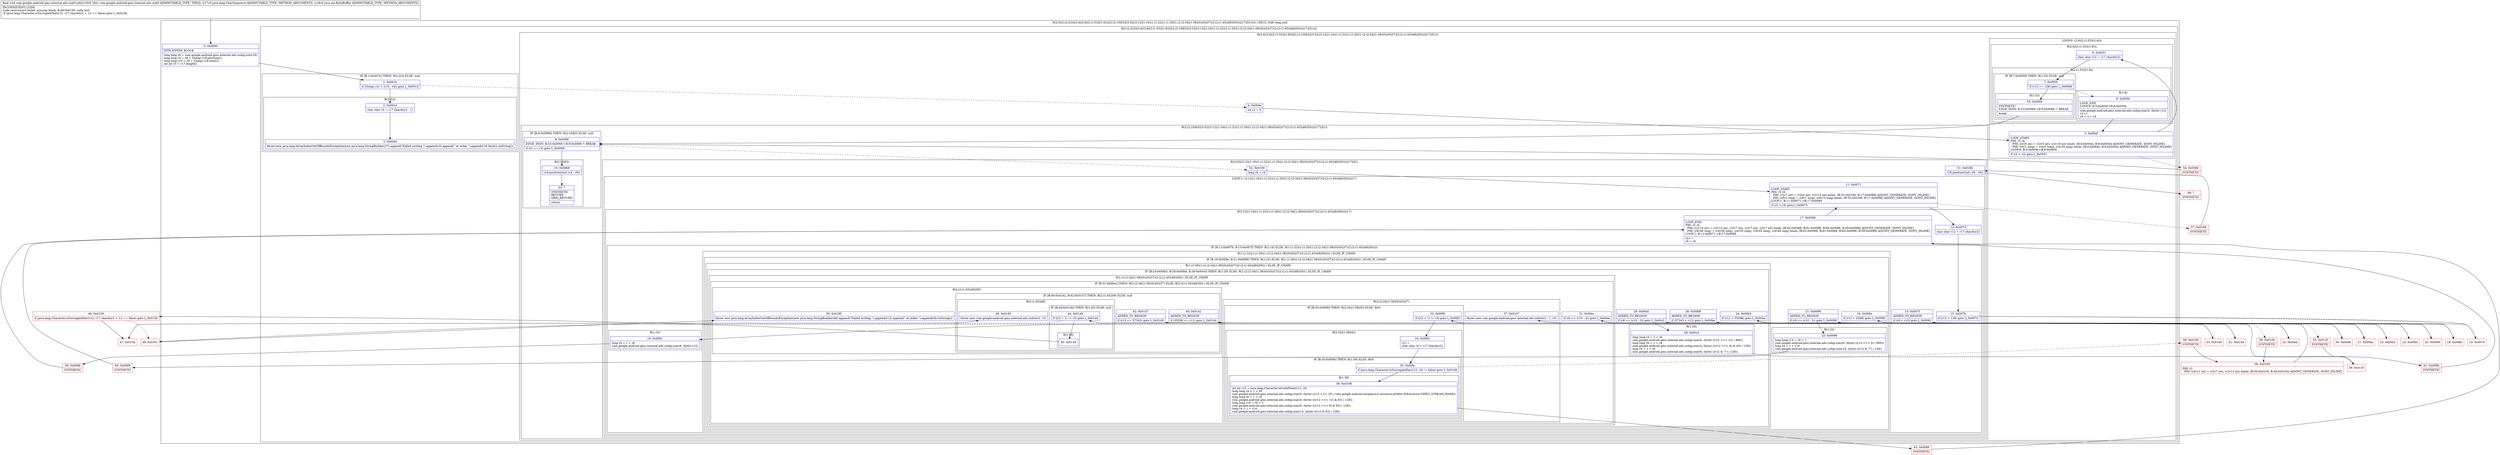digraph "CFG forcom.google.android.gms.internal.ads.zzdrf.zzb(Ljava\/lang\/CharSequence;Ljava\/nio\/ByteBuffer;)V" {
subgraph cluster_Region_976064562 {
label = "R(2:0|(2:(2:2|3)|(3:4|(2:6|(2:(1:53)|(1:8)))|(2:(2:10|63)|(3:52|(3:12|(1:16)(1:(1:22)(1:(1:29)(1:(2:(2:34|(1:38)(0))(0)|37)(2:(2:(1:45)|48)|50))))|17)|51))))) | DECL_VAR: long null\l";
node [shape=record,color=blue];
Node_0 [shape=record,label="{0\:\ 0x0000|MTH_ENTER_BLOCK\l|long long r8 = com.google.android.gms.internal.ads.zzdqy.zzn(r18)\llong long r4 = r8 + ((long) r18.position())\llong long r10 = r8 + ((long) r18.limit())\lint int r3 = r17.length()\l}"];
subgraph cluster_Region_659951888 {
label = "R(2:(2:2|3)|(3:4|(2:6|(2:(1:53)|(1:8)))|(2:(2:10|63)|(3:52|(3:12|(1:16)(1:(1:22)(1:(1:29)(1:(2:(2:34|(1:38)(0))(0)|37)(2:(2:(1:45)|48)|50))))|17)|51))))";
node [shape=record,color=blue];
subgraph cluster_IfRegion_885963361 {
label = "IF [B:1:0x001b] THEN: R(2:2|3) ELSE: null";
node [shape=record,color=blue];
Node_1 [shape=record,label="{1\:\ 0x001b|if (((long) r3) \> (r10 \- r4)) goto L_0x001d\l}"];
subgraph cluster_Region_658984807 {
label = "R(2:2|3)";
node [shape=record,color=blue];
Node_2 [shape=record,label="{2\:\ 0x001d|char char r3 = r17.charAt(r3 \- 1)\l}"];
Node_3 [shape=record,label="{3\:\ 0x004d|throw new java.lang.ArrayIndexOutOfBoundsException(new java.lang.StringBuilder(37).append(\"Failed writing \").append(r3).append(\" at index \").append(r18.limit()).toString())\l}"];
}
}
subgraph cluster_Region_519638004 {
label = "R(3:4|(2:6|(2:(1:53)|(1:8)))|(2:(2:10|63)|(3:52|(3:12|(1:16)(1:(1:22)(1:(1:29)(1:(2:(2:34|(1:38)(0))(0)|37)(2:(2:(1:45)|48)|50))))|17)|51)))";
node [shape=record,color=blue];
Node_4 [shape=record,label="{4\:\ 0x004e|int r2 = 0\l}"];
subgraph cluster_LoopRegion_2011729040 {
label = "LOOP:0: (2:6|(2:(1:53)|(1:8)))";
node [shape=record,color=blue];
Node_5 [shape=record,label="{5\:\ 0x004f|LOOP_START\lPHI: r2 r4 \l  PHI: (r2v6 int) = (r2v5 int), (r2v18 int) binds: [B:4:0x004e, B:8:0x005b] A[DONT_GENERATE, DONT_INLINE]\l  PHI: (r4v1 long) = (r4v0 long), (r4v50 long) binds: [B:4:0x004e, B:8:0x005b] A[DONT_GENERATE, DONT_INLINE]\lLOOP:0: B:5:0x004f\-\>B:8:0x005b\l|if (r2 \< r3) goto L_0x0051\l}"];
subgraph cluster_Region_1840072849 {
label = "R(2:6|(2:(1:53)|(1:8)))";
node [shape=record,color=blue];
Node_6 [shape=record,label="{6\:\ 0x0051|char char r12 = r17.charAt(r2)\l}"];
subgraph cluster_Region_5790233 {
label = "R(2:(1:53)|(1:8))";
node [shape=record,color=blue];
subgraph cluster_IfRegion_1938804215 {
label = "IF [B:7:0x0059] THEN: R(1:53) ELSE: null";
node [shape=record,color=blue];
Node_7 [shape=record,label="{7\:\ 0x0059|if (r12 \>= 128) goto L_0x0066\l}"];
subgraph cluster_Region_1596958090 {
label = "R(1:53)";
node [shape=record,color=blue];
Node_53 [shape=record,label="{53\:\ 0x0066|SYNTHETIC\lEDGE_INSN: B:53:0x0066\-\>B:9:0x0066 ?: BREAK  \l|break\l}"];
}
}
subgraph cluster_Region_1655970309 {
label = "R(1:8)";
node [shape=record,color=blue];
Node_8 [shape=record,label="{8\:\ 0x005b|LOOP_END\lLOOP:0: B:5:0x004f\-\>B:8:0x005b\l|com.google.android.gms.internal.ads.zzdqy.zza(r4, (byte) r12)\lr2++\lr4 = 1 + r4\l}"];
}
}
}
}
subgraph cluster_Region_1813318903 {
label = "R(2:(2:10|63)|(3:52|(3:12|(1:16)(1:(1:22)(1:(1:29)(1:(2:(2:34|(1:38)(0))(0)|37)(2:(2:(1:45)|48)|50))))|17)|51))";
node [shape=record,color=blue];
subgraph cluster_IfRegion_1459909704 {
label = "IF [B:9:0x0066] THEN: R(2:10|63) ELSE: null";
node [shape=record,color=blue];
Node_9 [shape=record,label="{9\:\ 0x0066|EDGE_INSN: B:53:0x0066\-\>B:9:0x0066 ?: BREAK  \l|if (r2 == r3) goto L_0x0068\l}"];
subgraph cluster_Region_1900054127 {
label = "R(2:10|63)";
node [shape=record,color=blue];
Node_10 [shape=record,label="{10\:\ 0x0068|r18.position((int) (r4 \- r8))\l}"];
Node_63 [shape=record,label="{63\:\ ?|SYNTHETIC\lRETURN\lORIG_RETURN\l|return\l}"];
}
}
subgraph cluster_Region_2042855965 {
label = "R(3:52|(3:12|(1:16)(1:(1:22)(1:(1:29)(1:(2:(2:34|(1:38)(0))(0)|37)(2:(2:(1:45)|48)|50))))|17)|51)";
node [shape=record,color=blue];
Node_52 [shape=record,label="{52\:\ 0x0190|long r6 = r4\l}"];
subgraph cluster_LoopRegion_1393082214 {
label = "LOOP:1: (3:12|(1:16)(1:(1:22)(1:(1:29)(1:(2:(2:34|(1:38)(0))(0)|37)(2:(2:(1:45)|48)|50))))|17)";
node [shape=record,color=blue];
Node_11 [shape=record,label="{11\:\ 0x0071|LOOP_START\lPHI: r2 r6 \l  PHI: (r2v7 int) = (r2v6 int), (r2v15 int) binds: [B:52:0x0190, B:17:0x0088] A[DONT_GENERATE, DONT_INLINE]\l  PHI: (r6v2 long) = (r6v1 long), (r6v13 long) binds: [B:52:0x0190, B:17:0x0088] A[DONT_GENERATE, DONT_INLINE]\lLOOP:1: B:11:0x0071\-\>B:17:0x0088\l|if (r2 \< r3) goto L_0x0073\l}"];
subgraph cluster_Region_2124759835 {
label = "R(3:12|(1:16)(1:(1:22)(1:(1:29)(1:(2:(2:34|(1:38)(0))(0)|37)(2:(2:(1:45)|48)|50))))|17)";
node [shape=record,color=blue];
Node_12 [shape=record,label="{12\:\ 0x0073|char char r12 = r17.charAt(r2)\l}"];
subgraph cluster_IfRegion_1095246185 {
label = "IF [B:13:0x007b, B:15:0x007f] THEN: R(1:16) ELSE: R(1:(1:22)(1:(1:29)(1:(2:(2:34|(1:38)(0))(0)|37)(2:(2:(1:45)|48)|50))))";
node [shape=record,color=blue];
Node_13 [shape=record,label="{13\:\ 0x007b|if (r12 \< 128) goto L_0x007d\l}"];
Node_15 [shape=record,label="{15\:\ 0x007f|ADDED_TO_REGION\l|if (r6 \< r10) goto L_0x0081\l}"];
subgraph cluster_Region_1004361851 {
label = "R(1:16)";
node [shape=record,color=blue];
Node_16 [shape=record,label="{16\:\ 0x0081|long r4 = 1 + r6\lcom.google.android.gms.internal.ads.zzdqy.zza(r6, (byte) r12)\l}"];
}
subgraph cluster_Region_2078035700 {
label = "R(1:(1:22)(1:(1:29)(1:(2:(2:34|(1:38)(0))(0)|37)(2:(2:(1:45)|48)|50)))) | ELSE_IF_CHAIN\l";
node [shape=record,color=blue];
subgraph cluster_IfRegion_612274231 {
label = "IF [B:19:0x008e, B:21:0x0096] THEN: R(1:22) ELSE: R(1:(1:29)(1:(2:(2:34|(1:38)(0))(0)|37)(2:(2:(1:45)|48)|50))) | ELSE_IF_CHAIN\l";
node [shape=record,color=blue];
Node_19 [shape=record,label="{19\:\ 0x008e|if (r12 \< 2048) goto L_0x0090\l}"];
Node_21 [shape=record,label="{21\:\ 0x0096|ADDED_TO_REGION\l|if (r6 \<= (r10 \- 2)) goto L_0x0098\l}"];
subgraph cluster_Region_852555969 {
label = "R(1:22)";
node [shape=record,color=blue];
Node_22 [shape=record,label="{22\:\ 0x0098|long long r14 = r6 + 1\lcom.google.android.gms.internal.ads.zzdqy.zza(r6, (byte) ((r12 \>\>\> 6) \| 960))\llong r4 = 1 + r14\lcom.google.android.gms.internal.ads.zzdqy.zza(r14, (byte) ((r12 & '?') \| 128))\l}"];
}
subgraph cluster_Region_957766404 {
label = "R(1:(1:29)(1:(2:(2:34|(1:38)(0))(0)|37)(2:(2:(1:45)|48)|50))) | ELSE_IF_CHAIN\l";
node [shape=record,color=blue];
subgraph cluster_IfRegion_1725485711 {
label = "IF [B:24:0x00b3, B:26:0x00b8, B:28:0x00c0] THEN: R(1:29) ELSE: R(1:(2:(2:34|(1:38)(0))(0)|37)(2:(2:(1:45)|48)|50)) | ELSE_IF_CHAIN\l";
node [shape=record,color=blue];
Node_24 [shape=record,label="{24\:\ 0x00b3|if (r12 \< 55296) goto L_0x00ba\l}"];
Node_26 [shape=record,label="{26\:\ 0x00b8|ADDED_TO_REGION\l|if (57343 \< r12) goto L_0x00ba\l}"];
Node_28 [shape=record,label="{28\:\ 0x00c0|ADDED_TO_REGION\l|if (r6 \<= (r10 \- 3)) goto L_0x00c2\l}"];
subgraph cluster_Region_1723451419 {
label = "R(1:29)";
node [shape=record,color=blue];
Node_29 [shape=record,label="{29\:\ 0x00c2|long long r4 = 1 + r6\lcom.google.android.gms.internal.ads.zzdqy.zza(r6, (byte) ((r12 \>\>\> 12) \| 480))\llong long r6 = 1 + r4\lcom.google.android.gms.internal.ads.zzdqy.zza(r4, (byte) (((r12 \>\>\> 6) & 63) \| 128))\llong r4 = 1 + r6\lcom.google.android.gms.internal.ads.zzdqy.zza(r6, (byte) ((r12 & '?') \| 128))\l}"];
}
subgraph cluster_Region_465021529 {
label = "R(1:(2:(2:34|(1:38)(0))(0)|37)(2:(2:(1:45)|48)|50)) | ELSE_IF_CHAIN\l";
node [shape=record,color=blue];
subgraph cluster_IfRegion_654602631 {
label = "IF [B:31:0x00ec] THEN: R(2:(2:34|(1:38)(0))(0)|37) ELSE: R(2:(2:(1:45)|48)|50) | ELSE_IF_CHAIN\l";
node [shape=record,color=blue];
Node_31 [shape=record,label="{31\:\ 0x00ec|if (r6 \<= (r10 \- 4)) goto L_0x00ee\l}"];
subgraph cluster_Region_2107008862 {
label = "R(2:(2:34|(1:38)(0))(0)|37)";
node [shape=record,color=blue];
subgraph cluster_IfRegion_1319759383 {
label = "IF [B:33:0x00f0] THEN: R(2:34|(1:38)(0)) ELSE: R(0)";
node [shape=record,color=blue];
Node_33 [shape=record,label="{33\:\ 0x00f0|if ((r2 + 1) != r3) goto L_0x00f2\l}"];
subgraph cluster_Region_1343960034 {
label = "R(2:34|(1:38)(0))";
node [shape=record,color=blue];
Node_34 [shape=record,label="{34\:\ 0x00f2|r2++\lchar char r4 = r17.charAt(r2)\l}"];
subgraph cluster_IfRegion_87789422 {
label = "IF [B:35:0x00fe] THEN: R(1:38) ELSE: R(0)";
node [shape=record,color=blue];
Node_35 [shape=record,label="{35\:\ 0x00fe|if (java.lang.Character.isSurrogatePair(r12, r4) != false) goto L_0x0108\l}"];
subgraph cluster_Region_1641541021 {
label = "R(1:38)";
node [shape=record,color=blue];
Node_38 [shape=record,label="{38\:\ 0x0108|int int r12 = java.lang.Character.toCodePoint(r12, r4)\llong long r4 = 1 + r6\lcom.google.android.gms.internal.ads.zzdqy.zza(r6, (byte) ((r12 \>\>\> 18) \| com.google.android.exoplayer2.extractor.p046ts.PsExtractor.VIDEO_STREAM_MASK))\llong long r6 = 1 + r4\lcom.google.android.gms.internal.ads.zzdqy.zza(r4, (byte) (((r12 \>\>\> 12) & 63) \| 128))\llong long r14 = r6 + 1\lcom.google.android.gms.internal.ads.zzdqy.zza(r6, (byte) (((r12 \>\>\> 6) & 63) \| 128))\llong r4 = 1 + r14\lcom.google.android.gms.internal.ads.zzdqy.zza(r14, (byte) ((r12 & 63) \| 128))\l}"];
}
subgraph cluster_Region_1593933676 {
label = "R(0)";
node [shape=record,color=blue];
}
}
}
subgraph cluster_Region_1177760150 {
label = "R(0)";
node [shape=record,color=blue];
}
}
Node_37 [shape=record,label="{37\:\ 0x0107|throw new com.google.android.gms.internal.ads.zzdre(r2 \- 1, r3)\l}"];
}
subgraph cluster_Region_806907740 {
label = "R(2:(2:(1:45)|48)|50)";
node [shape=record,color=blue];
subgraph cluster_IfRegion_761947842 {
label = "IF [B:40:0x0142, B:42:0x0147] THEN: R(2:(1:45)|48) ELSE: null";
node [shape=record,color=blue];
Node_40 [shape=record,label="{40\:\ 0x0142|ADDED_TO_REGION\l|if (55296 \<= r12) goto L_0x0144\l}"];
Node_42 [shape=record,label="{42\:\ 0x0147|ADDED_TO_REGION\l|if (r12 \<= 57343) goto L_0x0149\l}"];
subgraph cluster_Region_522291025 {
label = "R(2:(1:45)|48)";
node [shape=record,color=blue];
subgraph cluster_IfRegion_155511440 {
label = "IF [B:44:0x014b] THEN: R(1:45) ELSE: null";
node [shape=record,color=blue];
Node_44 [shape=record,label="{44\:\ 0x014b|if ((r2 + 1) != r3) goto L_0x014d\l}"];
subgraph cluster_Region_1299618863 {
label = "R(1:45)";
node [shape=record,color=blue];
Node_45 [shape=record,label="{45\:\ 0x014d}"];
}
}
Node_48 [shape=record,label="{48\:\ 0x0160|throw new com.google.android.gms.internal.ads.zzdre(r2, r3)\l}"];
}
}
Node_50 [shape=record,label="{50\:\ 0x0185|throw new java.lang.ArrayIndexOutOfBoundsException(new java.lang.StringBuilder(46).append(\"Failed writing \").append(r12).append(\" at index \").append(r6).toString())\l}"];
}
}
}
}
}
}
}
}
Node_17 [shape=record,label="{17\:\ 0x0088|LOOP_END\lPHI: r2 r4 \l  PHI: (r2v14 int) = (r2v13 int), (r2v7 int), (r2v7 int), (r2v7 int) binds: [B:62:0x0088, B:61:0x0088, B:60:0x0088, B:59:0x0088] A[DONT_GENERATE, DONT_INLINE]\l  PHI: (r4v46 long) = (r4v28 long), (r4v35 long), (r4v45 long), (r4v49 long) binds: [B:62:0x0088, B:61:0x0088, B:60:0x0088, B:59:0x0088] A[DONT_GENERATE, DONT_INLINE]\lLOOP:1: B:11:0x0071\-\>B:17:0x0088\l|r2++\lr6 = r4\l}"];
}
}
Node_51 [shape=record,label="{51\:\ 0x0186|r18.position((int) (r6 \- r8))\l}"];
}
}
}
}
}
Node_14 [shape=record,color=red,label="{14\:\ 0x007d}"];
Node_18 [shape=record,color=red,label="{18\:\ 0x008c}"];
Node_20 [shape=record,color=red,label="{20\:\ 0x0090}"];
Node_23 [shape=record,color=red,label="{23\:\ 0x00b0}"];
Node_25 [shape=record,color=red,label="{25\:\ 0x00b5}"];
Node_27 [shape=record,color=red,label="{27\:\ 0x00ba}"];
Node_30 [shape=record,color=red,label="{30\:\ 0x00e6}"];
Node_32 [shape=record,color=red,label="{32\:\ 0x00ee}"];
Node_36 [shape=record,color=red,label="{36\:\ 0x0100|PHI: r2 \l  PHI: (r2v11 int) = (r2v7 int), (r2v13 int) binds: [B:56:0x0100, B:58:0x0100] A[DONT_GENERATE, DONT_INLINE]\l}"];
Node_39 [shape=record,color=red,label="{39\:\ 0x013f}"];
Node_41 [shape=record,color=red,label="{41\:\ 0x0144}"];
Node_43 [shape=record,color=red,label="{43\:\ 0x0149}"];
Node_46 [shape=record,color=red,label="{46\:\ 0x0159|if (java.lang.Character.isSurrogatePair(r12, r17.charAt(r2 + 1)) == false) goto L_0x015b\l}"];
Node_47 [shape=record,color=red,label="{47\:\ 0x015b}"];
Node_49 [shape=record,color=red,label="{49\:\ 0x0161}"];
Node_54 [shape=record,color=red,label="{54\:\ 0x0066|SYNTHETIC\l}"];
Node_55 [shape=record,color=red,label="{55\:\ 0x013f|SYNTHETIC\l}"];
Node_56 [shape=record,color=red,label="{56\:\ 0x0100|SYNTHETIC\l}"];
Node_57 [shape=record,color=red,label="{57\:\ 0x0186|SYNTHETIC\l}"];
Node_58 [shape=record,color=red,label="{58\:\ 0x0100|SYNTHETIC\l}"];
Node_59 [shape=record,color=red,label="{59\:\ 0x0088|SYNTHETIC\l}"];
Node_60 [shape=record,color=red,label="{60\:\ 0x0088|SYNTHETIC\l}"];
Node_61 [shape=record,color=red,label="{61\:\ 0x0088|SYNTHETIC\l}"];
Node_62 [shape=record,color=red,label="{62\:\ 0x0088|SYNTHETIC\l}"];
Node_64 [shape=record,color=red,label="{64\:\ ?|SYNTHETIC\l}"];
MethodNode[shape=record,label="{final void com.google.android.gms.internal.ads.zzdrf.zzb((r16v0 'this' com.google.android.gms.internal.ads.zzdrf A[IMMUTABLE_TYPE, THIS]), (r17v0 java.lang.CharSequence A[IMMUTABLE_TYPE, METHOD_ARGUMENT]), (r18v0 java.nio.ByteBuffer A[IMMUTABLE_TYPE, METHOD_ARGUMENT]))  | INCONSISTENT_CODE\lCode restructure failed: missing block: B:46:0x0159, code lost:\l    if (java.lang.Character.isSurrogatePair(r12, r17.charAt(r2 + 1)) == false) goto L_0x015b;\l\l}"];
MethodNode -> Node_0;
Node_0 -> Node_1;
Node_1 -> Node_2;
Node_1 -> Node_4[style=dashed];
Node_2 -> Node_3;
Node_4 -> Node_5;
Node_5 -> Node_6;
Node_5 -> Node_54[style=dashed];
Node_6 -> Node_7;
Node_7 -> Node_8[style=dashed];
Node_7 -> Node_53;
Node_53 -> Node_9;
Node_8 -> Node_5;
Node_9 -> Node_10;
Node_9 -> Node_52[style=dashed];
Node_10 -> Node_63;
Node_52 -> Node_11;
Node_11 -> Node_12;
Node_11 -> Node_57[style=dashed];
Node_12 -> Node_13;
Node_13 -> Node_14;
Node_13 -> Node_18[style=dashed];
Node_15 -> Node_16;
Node_15 -> Node_18[style=dashed];
Node_16 -> Node_59;
Node_19 -> Node_20;
Node_19 -> Node_23[style=dashed];
Node_21 -> Node_22;
Node_21 -> Node_23[style=dashed];
Node_22 -> Node_60;
Node_24 -> Node_25[style=dashed];
Node_24 -> Node_27;
Node_26 -> Node_27;
Node_26 -> Node_30[style=dashed];
Node_28 -> Node_29;
Node_28 -> Node_30[style=dashed];
Node_29 -> Node_61;
Node_31 -> Node_32;
Node_31 -> Node_55[style=dashed];
Node_33 -> Node_34;
Node_33 -> Node_56[style=dashed];
Node_34 -> Node_35;
Node_35 -> Node_38;
Node_35 -> Node_58[style=dashed];
Node_38 -> Node_62;
Node_40 -> Node_41;
Node_40 -> Node_49[style=dashed];
Node_42 -> Node_43;
Node_42 -> Node_49[style=dashed];
Node_44 -> Node_45;
Node_44 -> Node_47[style=dashed];
Node_45 -> Node_46;
Node_17 -> Node_11;
Node_51 -> Node_64;
Node_14 -> Node_15;
Node_18 -> Node_19;
Node_20 -> Node_21;
Node_23 -> Node_24;
Node_25 -> Node_26;
Node_27 -> Node_28;
Node_30 -> Node_31;
Node_32 -> Node_33;
Node_36 -> Node_37;
Node_39 -> Node_40;
Node_41 -> Node_42;
Node_43 -> Node_44;
Node_46 -> Node_47;
Node_46 -> Node_49[style=dashed];
Node_47 -> Node_48;
Node_49 -> Node_50;
Node_54 -> Node_9;
Node_55 -> Node_39;
Node_56 -> Node_36;
Node_57 -> Node_51;
Node_58 -> Node_36;
Node_59 -> Node_17;
Node_60 -> Node_17;
Node_61 -> Node_17;
Node_62 -> Node_17;
}

